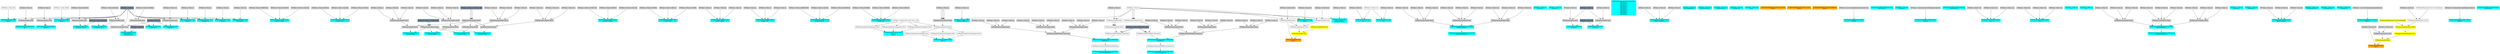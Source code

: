 digraph G {
node0 [shape="box" color="cyan" style="filled" label="VFXExpressionMax Float
Rate_a"]
node1 [shape="box" label="VFXValue`1 Float (30)"]
node2 [shape="box" color="lightslategray" style="filled" label="VFXValue`1 Float (0)"]
node3 [shape="box" color="cyan" style="filled" label="VFXExpressionCombine Float2
nb_a"]
node4 [shape="box" color="lightgray" style="filled" label="VFXExpressionMax Float"]
node5 [shape="box" color="lightgray" style="filled" label="VFXValue`1 Float (1)"]
node6 [shape="box" color="cyan" style="filled" label="VFXExpressionCombine Float2
period_a"]
node7 [shape="box" color="lightgray" style="filled" label="VFXExpressionMax Float"]
node8 [shape="box" color="lightgray" style="filled" label="VFXValue`1 Float (1)"]
node9 [shape="box" color="cyan" style="filled" label="VFXExpressionMax Float
Rate_a"]
node10 [shape="box" label="VFXValue`1 Float (5000)"]
node11 [shape="box" color="cyan" style="filled" label="VFXExpressionCombine Float3
bounds_center"]
node12 [shape="box" color="lightgray" style="filled" label="VFXValue`1 Float (-0.08967018)"]
node13 [shape="box" color="lightgray" style="filled" label="VFXValue`1 Float (0.3930029)"]
node14 [shape="box" color="lightgray" style="filled" label="VFXValue`1 Float (0.1912585)"]
node15 [shape="box" color="cyan" style="filled" label="VFXExpressionCombine Float3
bounds_size"]
node16 [shape="box" color="lightgray" style="filled" label="VFXValue`1 Float (3.687424)"]
node17 [shape="box" color="lightgray" style="filled" label="VFXValue`1 Float (3.051853)"]
node18 [shape="box" color="lightgray" style="filled" label="VFXValue`1 Float (2.478354)"]
node19 [shape="box" color="cyan" style="filled" label="VFXExpressionMin Float3
boundsPadding"]
node20 [shape="box" color="lightgray" style="filled" label="VFXExpressionMax Float3"]
node21 [shape="box" color="lightgray" style="filled" label="VFXExpressionCombine Float3"]
node22 [shape="box" color="lightgray" style="filled" label="VFXValue`1 Float (0)"]
node23 [shape="box" color="lightgray" style="filled" label="VFXValue`1 Float (0)"]
node24 [shape="box" color="lightgray" style="filled" label="VFXValue`1 Float (0)"]
node25 [shape="box" color="lightgray" style="filled" label="VFXExpressionCombine Float3"]
node26 [shape="box" color="lightslategray" style="filled" label="VFXValue`1 Float (-1.701412E+38)"]
node27 [shape="box" color="lightgray" style="filled" label="VFXExpressionCombine Float3"]
node28 [shape="box" color="lightslategray" style="filled" label="VFXValue`1 Float (1.701412E+38)"]
node29 [shape="box" color="cyan" style="filled" label="VFXExpressionCombine Float3
bounds_center"]
node30 [shape="box" color="lightgray" style="filled" label="VFXValue`1 Float (-0.07987535)"]
node31 [shape="box" color="lightgray" style="filled" label="VFXValue`1 Float (0.369233)"]
node32 [shape="box" color="lightgray" style="filled" label="VFXValue`1 Float (0.2012136)"]
node33 [shape="box" color="cyan" style="filled" label="VFXExpressionCombine Float3
bounds_size"]
node34 [shape="box" color="lightgray" style="filled" label="VFXValue`1 Float (3.709438)"]
node35 [shape="box" color="lightgray" style="filled" label="VFXValue`1 Float (3.099251)"]
node36 [shape="box" color="lightgray" style="filled" label="VFXValue`1 Float (2.547388)"]
node37 [shape="box" color="cyan" style="filled" label="VFXExpressionMin Float3
boundsPadding"]
node38 [shape="box" color="lightgray" style="filled" label="VFXExpressionMax Float3"]
node39 [shape="box" color="lightgray" style="filled" label="VFXExpressionCombine Float3"]
node40 [shape="box" color="lightgray" style="filled" label="VFXValue`1 Float (0)"]
node41 [shape="box" color="lightgray" style="filled" label="VFXValue`1 Float (0)"]
node42 [shape="box" color="lightgray" style="filled" label="VFXValue`1 Float (0)"]
node43 [shape="box" color="cyan" style="filled" label="VFXExpressionCombine Float3
bounds_center"]
node44 [shape="box" color="lightgray" style="filled" label="VFXValue`1 Float (0)"]
node45 [shape="box" color="lightgray" style="filled" label="VFXValue`1 Float (0)"]
node46 [shape="box" color="lightgray" style="filled" label="VFXValue`1 Float (0)"]
node47 [shape="box" color="cyan" style="filled" label="VFXExpressionCombine Float3
bounds_size"]
node48 [shape="box" color="lightgray" style="filled" label="VFXValue`1 Float (1)"]
node49 [shape="box" color="lightgray" style="filled" label="VFXValue`1 Float (1)"]
node50 [shape="box" color="lightgray" style="filled" label="VFXValue`1 Float (1)"]
node51 [shape="box" color="cyan" style="filled" label="VFXExpressionMin Float3
boundsPadding"]
node52 [shape="box" color="lightgray" style="filled" label="VFXExpressionMax Float3"]
node53 [shape="box" color="lightgray" style="filled" label="VFXExpressionCombine Float3"]
node54 [shape="box" color="lightgray" style="filled" label="VFXValue`1 Float (0)"]
node55 [shape="box" color="lightgray" style="filled" label="VFXValue`1 Float (0)"]
node56 [shape="box" color="lightgray" style="filled" label="VFXValue`1 Float (0)"]
node57 [shape="box" color="cyan" style="filled" label="VFXExpressionCombine Float3
bounds_center"]
node58 [shape="box" color="lightgray" style="filled" label="VFXValue`1 Float (-0.008661509)"]
node59 [shape="box" color="lightgray" style="filled" label="VFXValue`1 Float (1.401422)"]
node60 [shape="box" color="lightgray" style="filled" label="VFXValue`1 Float (-0.01848245)"]
node61 [shape="box" color="cyan" style="filled" label="VFXExpressionCombine Float3
bounds_size"]
node62 [shape="box" color="lightgray" style="filled" label="VFXValue`1 Float (3.004998)"]
node63 [shape="box" color="lightgray" style="filled" label="VFXValue`1 Float (3.960069)"]
node64 [shape="box" color="lightgray" style="filled" label="VFXValue`1 Float (3.060745)"]
node65 [shape="box" color="cyan" style="filled" label="VFXExpressionMin Float3
boundsPadding"]
node66 [shape="box" color="lightgray" style="filled" label="VFXExpressionMax Float3"]
node67 [shape="box" color="lightgray" style="filled" label="VFXExpressionCombine Float3"]
node68 [shape="box" color="lightgray" style="filled" label="VFXValue`1 Float (0.5)"]
node69 [shape="box" color="lightgray" style="filled" label="VFXValue`1 Float (0.5)"]
node70 [shape="box" color="lightgray" style="filled" label="VFXValue`1 Float (0.5)"]
node71 [shape="box" color="cyan" style="filled" label="VFXExpressionCombine Float3
Color_a
Color_d"]
node72 [shape="box" label="VFXExpressionExtractComponent Float"]
node73 [shape="box" label="VFXValue`1 Float4 ((0.95, 3.69, 0.83, 1.00))"]
node74 [shape="box" label="VFXExpressionExtractComponent Float"]
node75 [shape="box" label="VFXExpressionExtractComponent Float"]
node76 [shape="box" color="cyan" style="filled" label="VFXExpressionMin Float
arcSphere_arc_b"]
node77 [shape="box" color="lightgray" style="filled" label="VFXExpressionMax Float"]
node78 [shape="box" color="lightgray" style="filled" label="VFXValue`1 Float (6.283185)"]
node79 [shape="box" color="lightslategray" style="filled" label="VFXValue`1 Float (6.283185)"]
node80 [shape="box" color="cyan" style="filled" label="VFXExpressionTransformMatrix Matrix4x4
transform_b"]
node81 [shape="box" color="lightgray" style="filled" label="VFXExpressionTRSToMatrix Matrix4x4"]
node82 [shape="box" color="lightgray" style="filled" label="VFXExpressionCombine Float3"]
node83 [shape="box" color="lightgray" style="filled" label="VFXValue`1 Float (0)"]
node84 [shape="box" color="lightgray" style="filled" label="VFXValue`1 Float (0)"]
node85 [shape="box" color="lightgray" style="filled" label="VFXValue`1 Float (0)"]
node86 [shape="box" color="lightgray" style="filled" label="VFXExpressionCombine Float3"]
node87 [shape="box" color="lightgray" style="filled" label="VFXValue`1 Float (0)"]
node88 [shape="box" color="lightgray" style="filled" label="VFXValue`1 Float (0)"]
node89 [shape="box" color="lightgray" style="filled" label="VFXValue`1 Float (0)"]
node90 [shape="box" color="lightgray" style="filled" label="VFXExpressionCombine Float3"]
node91 [shape="box" color="lightgray" style="filled" label="VFXValue`1 Float (1)"]
node92 [shape="box" color="lightgray" style="filled" label="VFXValue`1 Float (1)"]
node93 [shape="box" color="lightgray" style="filled" label="VFXValue`1 Float (1)"]
node94 [shape="box" label="VFXExpressionTRSToMatrix Matrix4x4"]
node95 [shape="box" color="lightslategray" style="filled" label="VFXValue`1 Float3 ((0.00, 0.00, 0.00))"]
node96 [shape="box" label="VFXExpressionCombine Float3"]
node97 [shape="box" label="VFXValue`1 Float (1)"]
node98 [shape="box" color="cyan" style="filled" label="VFXExpressionTransposeMatrix Matrix4x4
inverseTranspose_b"]
node99 [shape="box" label="VFXExpressionInverseTRSMatrix Matrix4x4"]
node100 [shape="box" color="cyan" style="filled" label="VFXExpressionPow Float
volumeFactor_b
volumeFactor_b"]
node101 [shape="box" color="lightgray" style="filled" label="VFXExpressionSubtract Float"]
node102 [shape="box" color="lightslategray" style="filled" label="VFXValue`1 Float (1)"]
node103 [shape="box" color="lightslategray" style="filled" label="VFXValue`1 Float (3)"]
node104 [shape="box" color="cyan" style="filled" label="VFXExpressionMul Float
A_c"]
node105 [shape="box" label="VFXValue`1 Float (0.5)"]
node106 [shape="box" color="lightgray" style="filled" label="VFXValue`1 Float (1)"]
node107 [shape="box" color="cyan" style="filled" label="VFXExpressionMul Float
B_c"]
node108 [shape="box" color="lightgray" style="filled" label="VFXValue`1 Float (3)"]
node109 [shape="box" color="cyan" style="filled" label="VFXExpressionInverseTRSMatrix Matrix4x4
InvFieldTransform_a"]
node110 [shape="box" color="cyan" style="filled" label="VFXExpressionTRSToMatrix Matrix4x4
FieldTransform_a"]
node111 [shape="box" color="lightgray" style="filled" label="VFXExpressionCombine Float3"]
node112 [shape="box" color="lightgray" style="filled" label="VFXValue`1 Float (0)"]
node113 [shape="box" color="lightgray" style="filled" label="VFXValue`1 Float (0)"]
node114 [shape="box" color="lightgray" style="filled" label="VFXValue`1 Float (0)"]
node115 [shape="box" color="lightgray" style="filled" label="VFXExpressionCombine Float3"]
node116 [shape="box" color="lightgray" style="filled" label="VFXValue`1 Float (0)"]
node117 [shape="box" color="lightgray" style="filled" label="VFXValue`1 Float (0)"]
node118 [shape="box" color="lightgray" style="filled" label="VFXValue`1 Float (0)"]
node119 [shape="box" color="lightgray" style="filled" label="VFXExpressionCombine Float3"]
node120 [shape="box" color="lightgray" style="filled" label="VFXValue`1 Float (0.3)"]
node121 [shape="box" color="lightgray" style="filled" label="VFXValue`1 Float (0.3)"]
node122 [shape="box" color="lightgray" style="filled" label="VFXValue`1 Float (0.3)"]
node123 [shape="box" color="cyan" style="filled" label="VFXValue`1 Float (5)
Intensity_a"]
node124 [shape="box" color="cyan" style="filled" label="VFXExpressionMax Float
Drag_a"]
node125 [shape="box" color="lightgray" style="filled" label="VFXValue`1 Float (1)"]
node126 [shape="box" color="cyan" style="filled" label="VFXValue`1 Float (1)
frequency_a"]
node127 [shape="box" color="cyan" style="filled" label="VFXExpressionMin Int32
octaves_a"]
node128 [shape="box" color="lightgray" style="filled" label="VFXExpressionMax Int32"]
node129 [shape="box" color="lightgray" style="filled" label="VFXValue`1 Int32 (3)"]
node130 [shape="box" color="lightslategray" style="filled" label="VFXValue`1 Int32 (1)"]
node131 [shape="box" color="lightslategray" style="filled" label="VFXValue`1 Int32 (8)"]
node132 [shape="box" color="cyan" style="filled" label="VFXExpressionMin Float
roughness_a"]
node133 [shape="box" color="lightgray" style="filled" label="VFXExpressionMax Float"]
node134 [shape="box" color="lightgray" style="filled" label="VFXValue`1 Float (0.8348661)"]
node135 [shape="box" color="cyan" style="filled" label="VFXExpressionMax Float
lacunarity_a"]
node136 [shape="box" color="lightgray" style="filled" label="VFXValue`1 Float (2)"]
node137 [shape="box" color="cyan" style="filled" label="VFXBuiltInExpression Float (DeltaTime)
deltaTime_a
deltaTime_b
deltaTime_c
deltaTime_d
deltaTime_e
deltaTime_a
deltaTime_a
deltaTime_a
deltaTime_b
deltaTime_c
deltaTime_d"]
node138 [shape="box" color="cyan" style="filled" label="VFXExpressionCombine Float3
Sphere_center_b"]
node139 [shape="box" color="lightgray" style="filled" label="VFXValue`1 Float (0)"]
node140 [shape="box" color="lightgray" style="filled" label="VFXValue`1 Float (0)"]
node141 [shape="box" color="lightgray" style="filled" label="VFXValue`1 Float (0)"]
node142 [shape="box" color="cyan" style="filled" label="VFXExpressionMul Float
Sphere_radius_b"]
node143 [shape="box" color="lightgray" style="filled" label="VFXValue`1 Float (1.5)"]
node144 [shape="box" color="cyan" style="filled" label="VFXValue`1 Float (5)
attractionSpeed_b"]
node145 [shape="box" color="cyan" style="filled" label="VFXValue`1 Float (10)
attractionForce_b"]
node146 [shape="box" color="cyan" style="filled" label="VFXValue`1 Float (0.1)
stickDistance_b"]
node147 [shape="box" color="cyan" style="filled" label="VFXValue`1 Float (5)
stickForce_b"]
node148 [shape="box" color="cyan" style="filled" label="VFXValue`1 Float (30)
Rate_c"]
node149 [shape="box" color="orange" style="filled" label="VFXAttributeExpression Float3 (position)
Value_a"]
node150 [shape="box" color="orange" style="filled" label="VFXAttributeExpression Float3 (color)
Value_b"]
node151 [shape="box" color="orange" style="filled" label="VFXAttributeExpression Float (lifetime)
Value_c"]
node152 [shape="box" color="orange" style="filled" label="VFXExpressionAdd Float
Size_a"]
node153 [shape="box" label="VFXExpressionMul Float"]
node154 [shape="box" color="lightgray" style="filled" label="VFXValue`1 Float (0.001)"]
node155 [shape="box" color="yellow" style="filled" label="VFXExpressionMul Float"]
node156 [shape="box" color="yellow" style="filled" label="VFXExpressionRandom Float"]
node157 [shape="box" label="VFXExpressionSubtract Float"]
node158 [shape="box" label="VFXExpressionMul Float"]
node159 [shape="box" color="lightgray" style="filled" label="VFXValue`1 Float (0.02)"]
node160 [shape="box" color="cyan" style="filled" label="VFXExpressionBakeCurve Float4
Size_b"]
node161 [shape="box" color="lightgray" style="filled" label="VFXValue`1 Curve (UnityEngine.AnimationCurve)"]
node162 [shape="box" color="cyan" style="filled" label="VFXTexture2DValue Texture2D (934)
mainTexture"]
node163 [shape="box" color="cyan" style="filled" label="VFXValue`1 Float (2)
Lifetime_a"]
node164 [shape="box" color="cyan" style="filled" label="VFXExpressionBakeGradient Float2
Color_a"]
node165 [shape="box" color="lightgray" style="filled" label="VFXValue`1 ColorGradient (UnityEngine.Gradient)"]
node166 [shape="box" color="cyan" style="filled" label="VFXExpressionCombine Float3
Color_b"]
node167 [shape="box" label="VFXExpressionExtractComponent Float"]
node168 [shape="box" label="VFXExpressionDivide Float4"]
node169 [shape="box" color="lightgray" style="filled" label="VFXExpressionCombine Float4"]
node170 [shape="box" color="lightgray" style="filled" label="VFXValue`1 Float (4)"]
node171 [shape="box" label="VFXExpressionExtractComponent Float"]
node172 [shape="box" label="VFXExpressionExtractComponent Float"]
node173 [shape="box" color="cyan" style="filled" label="VFXExpressionMul Float
Size_c"]
node174 [shape="box" color="lightgray" style="filled" label="VFXValue`1 Float (10)"]
node175 [shape="box" color="cyan" style="filled" label="VFXTexture2DValue Texture2D (934)
mainTexture"]
node176 [shape="box" color="cyan" style="filled" label="VFXExpressionCombine Float3
A_a"]
node177 [shape="box" color="lightgray" style="filled" label="VFXValue`1 Float (-0.5)"]
node178 [shape="box" color="lightgray" style="filled" label="VFXValue`1 Float (-0.5)"]
node179 [shape="box" color="lightgray" style="filled" label="VFXValue`1 Float (-0.5)"]
node180 [shape="box" color="cyan" style="filled" label="VFXExpressionCombine Float3
B_a"]
node181 [shape="box" color="lightgray" style="filled" label="VFXValue`1 Float (0.5)"]
node182 [shape="box" color="lightgray" style="filled" label="VFXValue`1 Float (0.5)"]
node183 [shape="box" color="lightgray" style="filled" label="VFXValue`1 Float (0.5)"]
node184 [shape="box" color="cyan" style="filled" label="VFXExpressionMin Float
arcSphere_arc_b"]
node185 [shape="box" color="lightgray" style="filled" label="VFXExpressionMax Float"]
node186 [shape="box" color="lightgray" style="filled" label="VFXValue`1 Float (6.283185)"]
node187 [shape="box" color="cyan" style="filled" label="VFXExpressionTransformMatrix Matrix4x4
transform_b"]
node188 [shape="box" color="lightgray" style="filled" label="VFXExpressionTRSToMatrix Matrix4x4"]
node189 [shape="box" color="lightgray" style="filled" label="VFXExpressionCombine Float3"]
node190 [shape="box" color="lightgray" style="filled" label="VFXValue`1 Float (0)"]
node191 [shape="box" color="lightgray" style="filled" label="VFXValue`1 Float (0)"]
node192 [shape="box" color="lightgray" style="filled" label="VFXValue`1 Float (0)"]
node193 [shape="box" color="lightgray" style="filled" label="VFXExpressionCombine Float3"]
node194 [shape="box" color="lightgray" style="filled" label="VFXValue`1 Float (0)"]
node195 [shape="box" color="lightgray" style="filled" label="VFXValue`1 Float (0)"]
node196 [shape="box" color="lightgray" style="filled" label="VFXValue`1 Float (0)"]
node197 [shape="box" color="lightgray" style="filled" label="VFXExpressionCombine Float3"]
node198 [shape="box" color="lightgray" style="filled" label="VFXValue`1 Float (1)"]
node199 [shape="box" color="lightgray" style="filled" label="VFXValue`1 Float (1)"]
node200 [shape="box" color="lightgray" style="filled" label="VFXValue`1 Float (1)"]
node201 [shape="box" label="VFXExpressionTRSToMatrix Matrix4x4"]
node202 [shape="box" label="VFXExpressionCombine Float3"]
node203 [shape="box" label="VFXExpressionMul Float"]
node204 [shape="box" color="lightgray" style="filled" label="VFXValue`1 Float (2)"]
node205 [shape="box" color="cyan" style="filled" label="VFXExpressionTransposeMatrix Matrix4x4
inverseTranspose_b"]
node206 [shape="box" label="VFXExpressionInverseTRSMatrix Matrix4x4"]
node207 [shape="box" color="cyan" style="filled" label="VFXValue`1 Float (1)
A_c"]
node208 [shape="box" color="cyan" style="filled" label="VFXValue`1 Float (3)
B_c"]
node209 [shape="box" color="cyan" style="filled" label="VFXExpressionInverseTRSMatrix Matrix4x4
InvFieldTransform_a"]
node210 [shape="box" color="cyan" style="filled" label="VFXExpressionTRSToMatrix Matrix4x4
FieldTransform_a"]
node211 [shape="box" color="lightgray" style="filled" label="VFXExpressionCombine Float3"]
node212 [shape="box" color="lightgray" style="filled" label="VFXValue`1 Float (0)"]
node213 [shape="box" color="lightgray" style="filled" label="VFXValue`1 Float (0)"]
node214 [shape="box" color="lightgray" style="filled" label="VFXValue`1 Float (0)"]
node215 [shape="box" color="lightgray" style="filled" label="VFXExpressionCombine Float3"]
node216 [shape="box" color="lightgray" style="filled" label="VFXValue`1 Float (0)"]
node217 [shape="box" color="lightgray" style="filled" label="VFXValue`1 Float (0)"]
node218 [shape="box" color="lightgray" style="filled" label="VFXValue`1 Float (0)"]
node219 [shape="box" color="lightgray" style="filled" label="VFXExpressionCombine Float3"]
node220 [shape="box" color="lightgray" style="filled" label="VFXValue`1 Float (1)"]
node221 [shape="box" color="lightgray" style="filled" label="VFXValue`1 Float (1)"]
node222 [shape="box" color="lightgray" style="filled" label="VFXValue`1 Float (1)"]
node223 [shape="box" color="cyan" style="filled" label="VFXValue`1 Float (1)
Intensity_a"]
node224 [shape="box" color="cyan" style="filled" label="VFXExpressionMax Float
Drag_a"]
node225 [shape="box" color="lightgray" style="filled" label="VFXValue`1 Float (1)"]
node226 [shape="box" color="cyan" style="filled" label="VFXValue`1 Float (1)
frequency_a"]
node227 [shape="box" color="cyan" style="filled" label="VFXExpressionMin Int32
octaves_a"]
node228 [shape="box" color="lightgray" style="filled" label="VFXExpressionMax Int32"]
node229 [shape="box" color="lightgray" style="filled" label="VFXValue`1 Int32 (1)"]
node230 [shape="box" color="cyan" style="filled" label="VFXExpressionMin Float
roughness_a"]
node231 [shape="box" color="lightgray" style="filled" label="VFXExpressionMax Float"]
node232 [shape="box" color="lightgray" style="filled" label="VFXValue`1 Float (0.5)"]
node233 [shape="box" color="cyan" style="filled" label="VFXExpressionMax Float
lacunarity_a"]
node234 [shape="box" color="lightgray" style="filled" label="VFXValue`1 Float (2)"]
node235 [shape="box" color="cyan" style="filled" label="VFXExpressionCombine Float3
Sphere_center_b"]
node236 [shape="box" color="lightgray" style="filled" label="VFXValue`1 Float (0)"]
node237 [shape="box" color="lightgray" style="filled" label="VFXValue`1 Float (0)"]
node238 [shape="box" color="lightgray" style="filled" label="VFXValue`1 Float (0)"]
node239 [shape="box" color="cyan" style="filled" label="VFXExpressionMul Float
Sphere_radius_b
attractionSpeed_b"]
node240 [shape="box" color="lightgray" style="filled" label="VFXValue`1 Float (2)"]
node241 [shape="box" color="cyan" style="filled" label="VFXValue`1 Float (20)
attractionForce_b"]
node242 [shape="box" color="cyan" style="filled" label="VFXValue`1 Float (0.1)
stickDistance_b"]
node243 [shape="box" color="cyan" style="filled" label="VFXValue`1 Float (50)
stickForce_b"]
node244 [shape="box" color="cyan" style="filled" label="VFXExpressionBakeCurve Float4
Size_b"]
node245 [shape="box" color="lightgray" style="filled" label="VFXValue`1 Curve (UnityEngine.AnimationCurve)"]
node246 [shape="box" color="orange" style="filled" label="VFXExpressionAdd Float
Size_c"]
node247 [shape="box" color="lightgray" style="filled" label="VFXValue`1 Float (0.01)"]
node248 [shape="box" color="yellow" style="filled" label="VFXExpressionMul Float"]
node249 [shape="box" color="yellow" style="filled" label="VFXExpressionFixedRandom Float"]
node250 [shape="box" color="yellow" style="filled" label="VFXExpressionBitwiseXor Uint32"]
node251 [shape="box" color="yellow" style="filled" label="VFXAttributeExpression Uint32 (particleId)"]
node252 [shape="box" label="VFXExpressionBitwiseXor Uint32"]
node253 [shape="box" color="lightgray" style="filled" label="VFXValue`1 Uint32 (0)"]
node254 [shape="box" label="VFXBuiltInExpression Uint32 (SystemSeed)"]
node255 [shape="box" color="lightgray" style="filled" label="VFXExpressionSubtract Float"]
node256 [shape="box" color="lightgray" style="filled" label="VFXValue`1 Float (0.05)"]
node257 [shape="box" color="cyan" style="filled" label="VFXExpressionBakeGradient Float2
Color_e"]
node258 [shape="box" color="lightgray" style="filled" label="VFXValue`1 ColorGradient (UnityEngine.Gradient)"]
node259 [shape="box" color="cyan" style="filled" label="VFXTexture2DValue Texture2D (934)
mainTexture"]
node1 -> node0 [headlabel="0"]
node2 -> node0 [headlabel="1"]
node4 -> node3 [headlabel="0"]
node4 -> node3 [headlabel="1"]
node5 -> node4 [headlabel="0"]
node2 -> node4 [headlabel="1"]
node7 -> node6 [headlabel="0"]
node7 -> node6 [headlabel="1"]
node8 -> node7 [headlabel="0"]
node2 -> node7 [headlabel="1"]
node10 -> node9 [headlabel="0"]
node2 -> node9 [headlabel="1"]
node12 -> node11 [headlabel="0"]
node13 -> node11 [headlabel="1"]
node14 -> node11 [headlabel="2"]
node16 -> node15 [headlabel="0"]
node17 -> node15 [headlabel="1"]
node18 -> node15 [headlabel="2"]
node20 -> node19 [headlabel="0"]
node27 -> node19 [headlabel="1"]
node21 -> node20 [headlabel="0"]
node25 -> node20 [headlabel="1"]
node22 -> node21 [headlabel="0"]
node23 -> node21 [headlabel="1"]
node24 -> node21 [headlabel="2"]
node26 -> node25 [headlabel="0"]
node26 -> node25 [headlabel="1"]
node26 -> node25 [headlabel="2"]
node28 -> node27 [headlabel="0"]
node28 -> node27 [headlabel="1"]
node28 -> node27 [headlabel="2"]
node30 -> node29 [headlabel="0"]
node31 -> node29 [headlabel="1"]
node32 -> node29 [headlabel="2"]
node34 -> node33 [headlabel="0"]
node35 -> node33 [headlabel="1"]
node36 -> node33 [headlabel="2"]
node38 -> node37 [headlabel="0"]
node27 -> node37 [headlabel="1"]
node39 -> node38 [headlabel="0"]
node25 -> node38 [headlabel="1"]
node40 -> node39 [headlabel="0"]
node41 -> node39 [headlabel="1"]
node42 -> node39 [headlabel="2"]
node44 -> node43 [headlabel="0"]
node45 -> node43 [headlabel="1"]
node46 -> node43 [headlabel="2"]
node48 -> node47 [headlabel="0"]
node49 -> node47 [headlabel="1"]
node50 -> node47 [headlabel="2"]
node52 -> node51 [headlabel="0"]
node27 -> node51 [headlabel="1"]
node53 -> node52 [headlabel="0"]
node25 -> node52 [headlabel="1"]
node54 -> node53 [headlabel="0"]
node55 -> node53 [headlabel="1"]
node56 -> node53 [headlabel="2"]
node58 -> node57 [headlabel="0"]
node59 -> node57 [headlabel="1"]
node60 -> node57 [headlabel="2"]
node62 -> node61 [headlabel="0"]
node63 -> node61 [headlabel="1"]
node64 -> node61 [headlabel="2"]
node66 -> node65 [headlabel="0"]
node27 -> node65 [headlabel="1"]
node67 -> node66 [headlabel="0"]
node25 -> node66 [headlabel="1"]
node68 -> node67 [headlabel="0"]
node69 -> node67 [headlabel="1"]
node70 -> node67 [headlabel="2"]
node72 -> node71 [headlabel="0"]
node74 -> node71 [headlabel="1"]
node75 -> node71 [headlabel="2"]
node73 -> node72 
node73 -> node74 
node73 -> node75 
node77 -> node76 [headlabel="0"]
node79 -> node76 [headlabel="1"]
node78 -> node77 [headlabel="0"]
node2 -> node77 [headlabel="1"]
node81 -> node80 [headlabel="0"]
node94 -> node80 [headlabel="1"]
node82 -> node81 [headlabel="0"]
node86 -> node81 [headlabel="1"]
node90 -> node81 [headlabel="2"]
node83 -> node82 [headlabel="0"]
node84 -> node82 [headlabel="1"]
node85 -> node82 [headlabel="2"]
node87 -> node86 [headlabel="0"]
node88 -> node86 [headlabel="1"]
node89 -> node86 [headlabel="2"]
node91 -> node90 [headlabel="0"]
node92 -> node90 [headlabel="1"]
node93 -> node90 [headlabel="2"]
node95 -> node94 [headlabel="0"]
node95 -> node94 [headlabel="1"]
node96 -> node94 [headlabel="2"]
node97 -> node96 [headlabel="0"]
node97 -> node96 [headlabel="1"]
node97 -> node96 [headlabel="2"]
node99 -> node98 
node80 -> node99 
node101 -> node100 [headlabel="0"]
node103 -> node100 [headlabel="1"]
node102 -> node101 [headlabel="0"]
node2 -> node101 [headlabel="1"]
node105 -> node104 [headlabel="0"]
node106 -> node104 [headlabel="1"]
node105 -> node107 [headlabel="0"]
node108 -> node107 [headlabel="1"]
node110 -> node109 
node111 -> node110 [headlabel="0"]
node115 -> node110 [headlabel="1"]
node119 -> node110 [headlabel="2"]
node112 -> node111 [headlabel="0"]
node113 -> node111 [headlabel="1"]
node114 -> node111 [headlabel="2"]
node116 -> node115 [headlabel="0"]
node117 -> node115 [headlabel="1"]
node118 -> node115 [headlabel="2"]
node120 -> node119 [headlabel="0"]
node121 -> node119 [headlabel="1"]
node122 -> node119 [headlabel="2"]
node125 -> node124 [headlabel="0"]
node2 -> node124 [headlabel="1"]
node128 -> node127 [headlabel="0"]
node131 -> node127 [headlabel="1"]
node129 -> node128 [headlabel="0"]
node130 -> node128 [headlabel="1"]
node133 -> node132 [headlabel="0"]
node102 -> node132 [headlabel="1"]
node134 -> node133 [headlabel="0"]
node2 -> node133 [headlabel="1"]
node136 -> node135 [headlabel="0"]
node2 -> node135 [headlabel="1"]
node139 -> node138 [headlabel="0"]
node140 -> node138 [headlabel="1"]
node141 -> node138 [headlabel="2"]
node97 -> node142 [headlabel="0"]
node143 -> node142 [headlabel="1"]
node153 -> node152 [headlabel="0"]
node155 -> node152 [headlabel="1"]
node97 -> node153 [headlabel="0"]
node154 -> node153 [headlabel="1"]
node156 -> node155 [headlabel="0"]
node157 -> node155 [headlabel="1"]
node158 -> node157 [headlabel="0"]
node153 -> node157 [headlabel="1"]
node97 -> node158 [headlabel="0"]
node159 -> node158 [headlabel="1"]
node161 -> node160 
node165 -> node164 
node167 -> node166 [headlabel="0"]
node171 -> node166 [headlabel="1"]
node172 -> node166 [headlabel="2"]
node168 -> node167 
node73 -> node168 [headlabel="0"]
node169 -> node168 [headlabel="1"]
node170 -> node169 [headlabel="0"]
node170 -> node169 [headlabel="1"]
node170 -> node169 [headlabel="2"]
node170 -> node169 [headlabel="3"]
node168 -> node171 
node168 -> node172 
node97 -> node173 [headlabel="0"]
node174 -> node173 [headlabel="1"]
node177 -> node176 [headlabel="0"]
node178 -> node176 [headlabel="1"]
node179 -> node176 [headlabel="2"]
node181 -> node180 [headlabel="0"]
node182 -> node180 [headlabel="1"]
node183 -> node180 [headlabel="2"]
node185 -> node184 [headlabel="0"]
node79 -> node184 [headlabel="1"]
node186 -> node185 [headlabel="0"]
node2 -> node185 [headlabel="1"]
node188 -> node187 [headlabel="0"]
node201 -> node187 [headlabel="1"]
node189 -> node188 [headlabel="0"]
node193 -> node188 [headlabel="1"]
node197 -> node188 [headlabel="2"]
node190 -> node189 [headlabel="0"]
node191 -> node189 [headlabel="1"]
node192 -> node189 [headlabel="2"]
node194 -> node193 [headlabel="0"]
node195 -> node193 [headlabel="1"]
node196 -> node193 [headlabel="2"]
node198 -> node197 [headlabel="0"]
node199 -> node197 [headlabel="1"]
node200 -> node197 [headlabel="2"]
node95 -> node201 [headlabel="0"]
node95 -> node201 [headlabel="1"]
node202 -> node201 [headlabel="2"]
node203 -> node202 [headlabel="0"]
node203 -> node202 [headlabel="1"]
node203 -> node202 [headlabel="2"]
node97 -> node203 [headlabel="0"]
node204 -> node203 [headlabel="1"]
node206 -> node205 
node187 -> node206 
node210 -> node209 
node211 -> node210 [headlabel="0"]
node215 -> node210 [headlabel="1"]
node219 -> node210 [headlabel="2"]
node212 -> node211 [headlabel="0"]
node213 -> node211 [headlabel="1"]
node214 -> node211 [headlabel="2"]
node216 -> node215 [headlabel="0"]
node217 -> node215 [headlabel="1"]
node218 -> node215 [headlabel="2"]
node220 -> node219 [headlabel="0"]
node221 -> node219 [headlabel="1"]
node222 -> node219 [headlabel="2"]
node225 -> node224 [headlabel="0"]
node2 -> node224 [headlabel="1"]
node228 -> node227 [headlabel="0"]
node131 -> node227 [headlabel="1"]
node229 -> node228 [headlabel="0"]
node130 -> node228 [headlabel="1"]
node231 -> node230 [headlabel="0"]
node102 -> node230 [headlabel="1"]
node232 -> node231 [headlabel="0"]
node2 -> node231 [headlabel="1"]
node234 -> node233 [headlabel="0"]
node2 -> node233 [headlabel="1"]
node236 -> node235 [headlabel="0"]
node237 -> node235 [headlabel="1"]
node238 -> node235 [headlabel="2"]
node97 -> node239 [headlabel="0"]
node240 -> node239 [headlabel="1"]
node245 -> node244 
node247 -> node246 [headlabel="0"]
node248 -> node246 [headlabel="1"]
node249 -> node248 [headlabel="0"]
node255 -> node248 [headlabel="1"]
node250 -> node249 
node251 -> node250 [headlabel="0"]
node252 -> node250 [headlabel="1"]
node253 -> node252 [headlabel="0"]
node254 -> node252 [headlabel="1"]
node256 -> node255 [headlabel="0"]
node247 -> node255 [headlabel="1"]
node258 -> node257 
}
